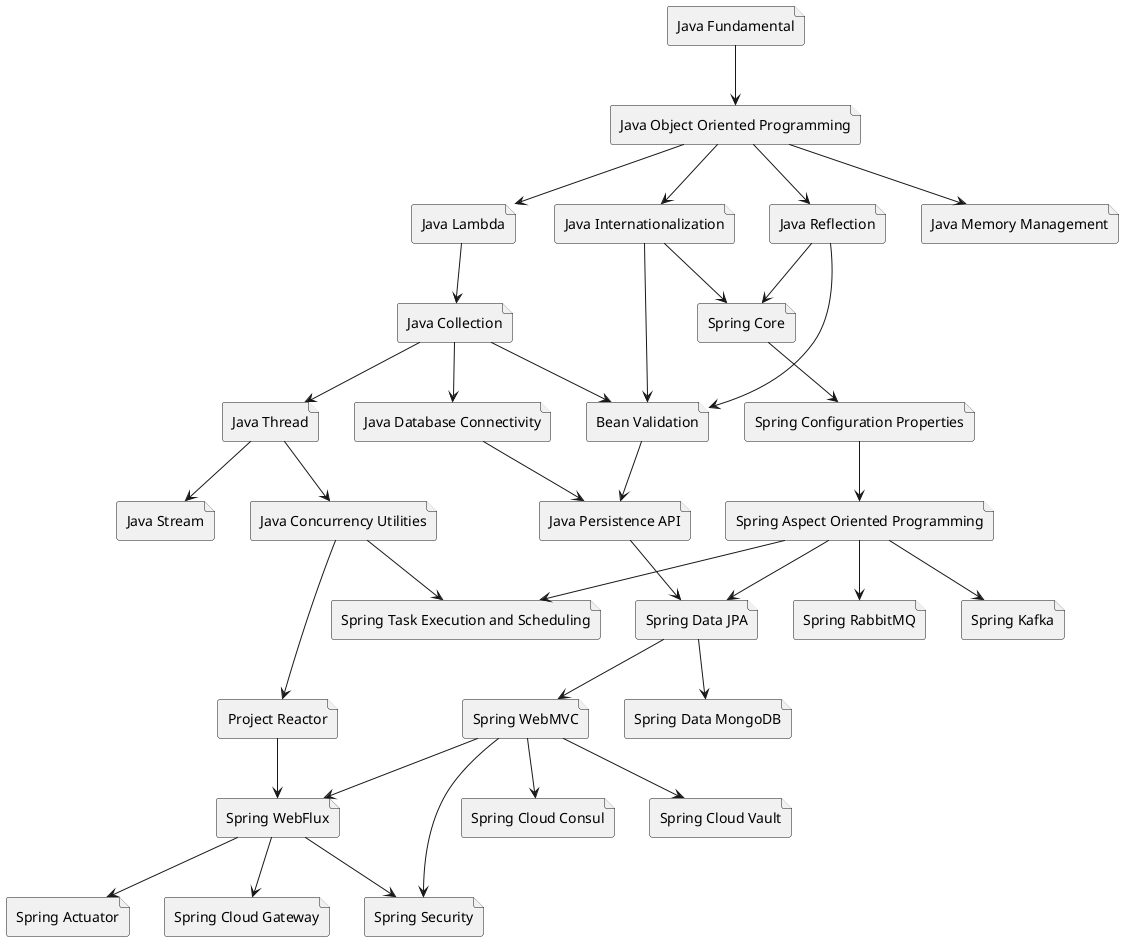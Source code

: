 @startuml

file "Java Fundamental" as basic
file "Java Object Oriented Programming" as oop
file "Java Lambda" as lambda
file "Java Collection" as collection
file "Java Stream" as stream 
file "Java Reflection" as reflection
file "Java Database Connectivity" as jdbc
file "Java Internationalization" as i18n
file "Java Thread" as thread
file "Java Concurrency Utilities" as concurrency
file "Java Memory Management" as memory 

file "Bean Validation" as beanvalidation
file "Java Persistence API" as jpa

file "Spring Core" as springcore
file "Spring Aspect Oriented Programming" as springaop
file "Spring Data JPA" as springdatajpa
file "Spring Data MongoDB" as springdatamongodb
file "Spring WebMVC" as springwebmvc
file "Spring WebFlux" as springwebflux
file "Spring Kafka" as springkafka
file "Spring Cloud Gateway" as springcloudgateway
file "Spring Cloud Consul" as springconsul
file "Spring Cloud Vault" as springvault
file "Spring Security" as springsecurity
file "Spring Task Execution and Scheduling" as springtask
file "Spring RabbitMQ" as springrabbitmq
file "Spring Configuration Properties" as springconfig
file "Spring Actuator" as springactuator

file "Project Reactor" as reactor 

basic --> oop
oop --> reflection
oop --> lambda
reflection --> beanvalidation
reflection --> springcore 
collection --> thread 
oop --> i18n 
i18n --> beanvalidation
i18n --> springcore
collection --> beanvalidation 
collection --> jdbc 
lambda --> collection
thread --> concurrency
thread --> stream
jdbc --> jpa 
beanvalidation --> jpa 
springaop --> springdatajpa
jpa --> springdatajpa
concurrency --> reactor
reactor --> springwebflux
springwebmvc --> springwebflux
springaop --> springtask
concurrency --> springtask
springdatajpa --> springdatamongodb
springaop --> springkafka
springaop --> springrabbitmq
springwebflux --> springcloudgateway
springwebflux --> springsecurity
springwebmvc --> springsecurity
springwebmvc --> springconsul
springwebmvc --> springvault
oop --> memory 
springcore --> springconfig
springconfig --> springaop
springdatajpa --> springwebmvc
springwebflux --> springactuator

@enduml